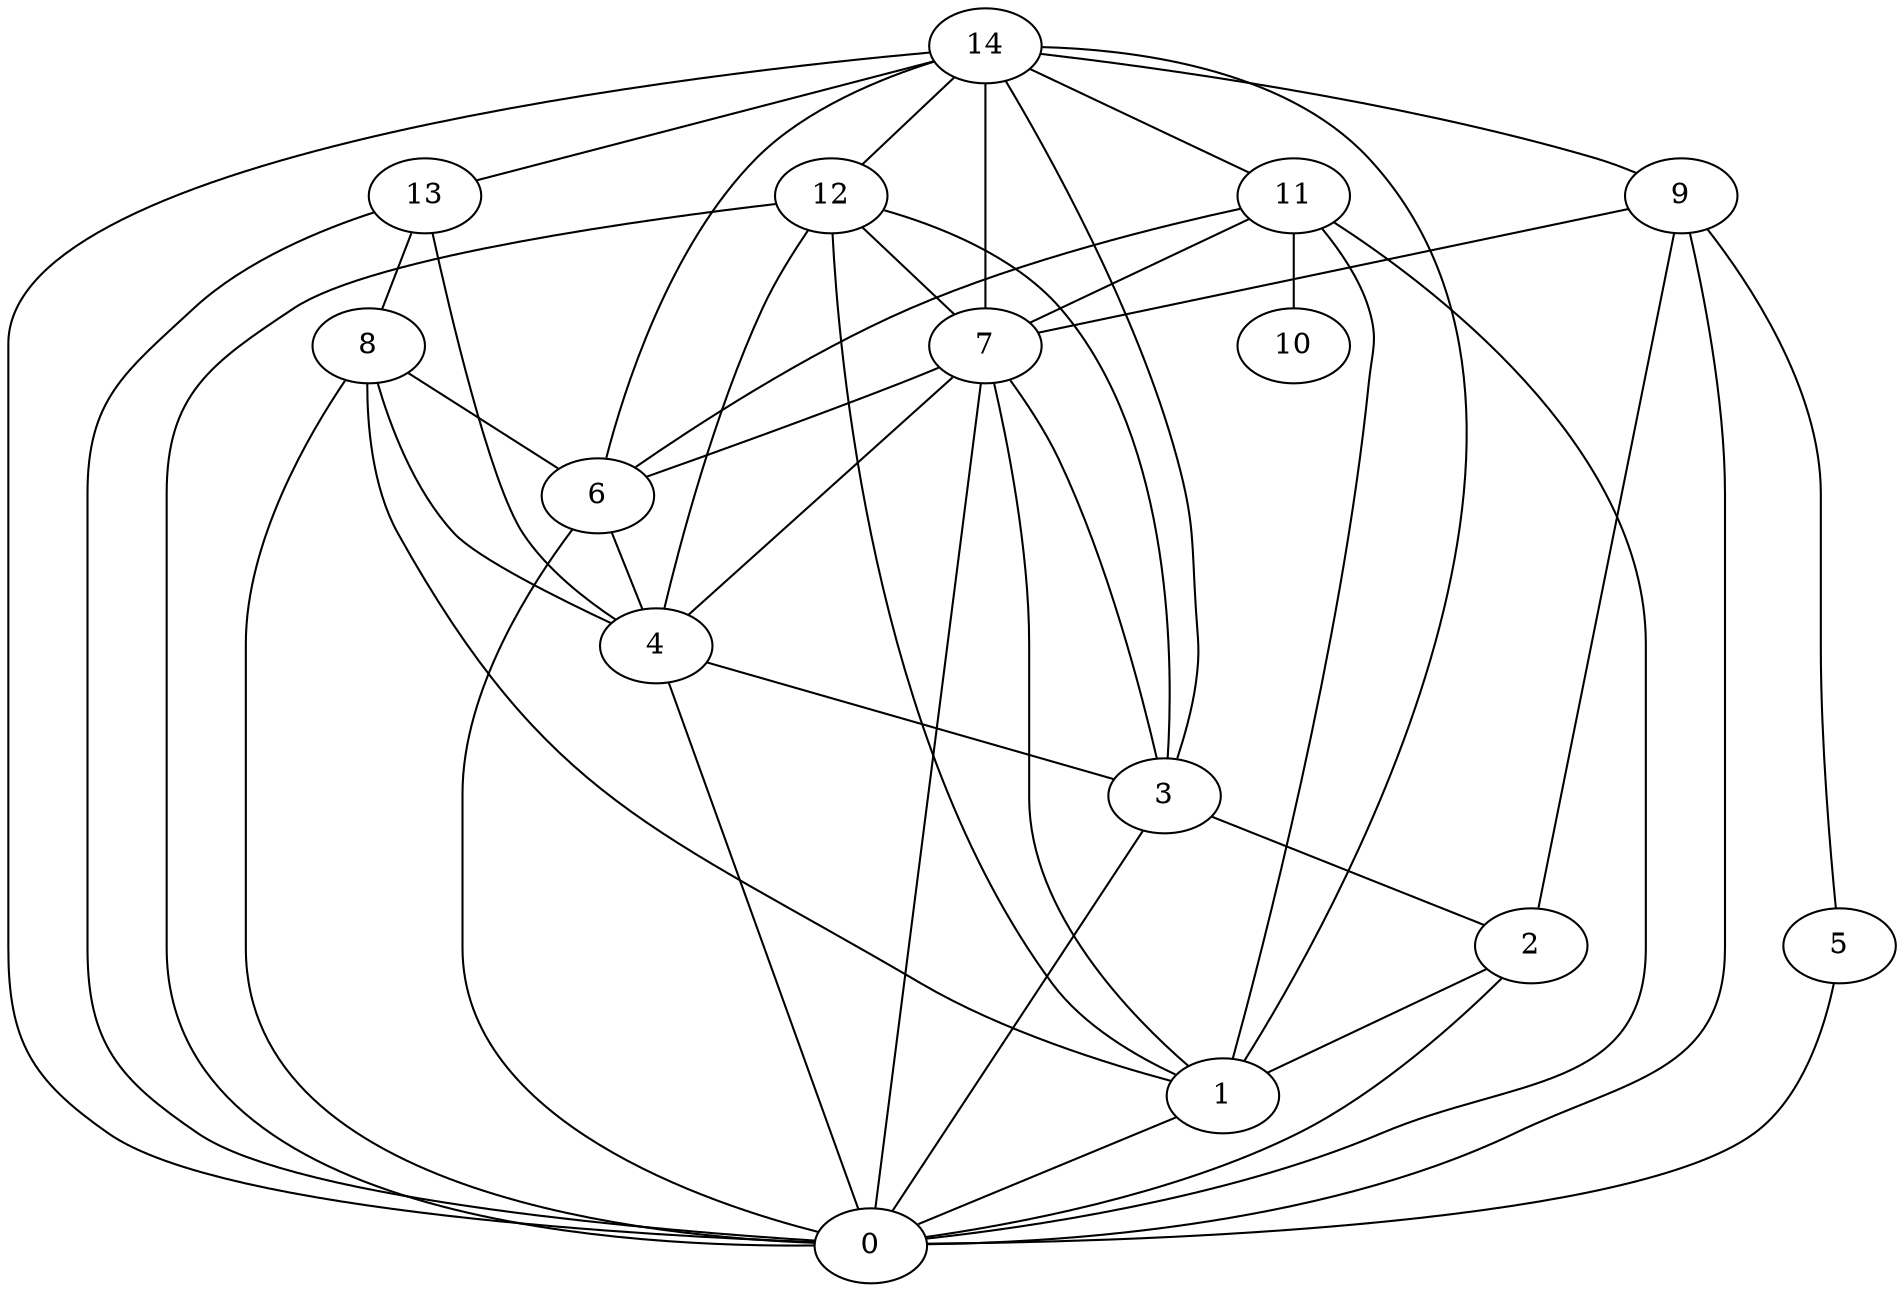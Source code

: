 digraph "sensornet-topology" {
label = "";
rankdir="BT";"0"->"1" [arrowhead = "both"] 
"0"->"2" [arrowhead = "both"] 
"0"->"3" [arrowhead = "both"] 
"0"->"4" [arrowhead = "both"] 
"0"->"5" [arrowhead = "both"] 
"0"->"6" [arrowhead = "both"] 
"0"->"7" [arrowhead = "both"] 
"0"->"8" [arrowhead = "both"] 
"0"->"9" [arrowhead = "both"] 
"0"->"11" [arrowhead = "both"] 
"0"->"12" [arrowhead = "both"] 
"0"->"13" [arrowhead = "both"] 
"0"->"14" [arrowhead = "both"] 
"1"->"2" [arrowhead = "both"] 
"1"->"7" [arrowhead = "both"] 
"1"->"8" [arrowhead = "both"] 
"1"->"11" [arrowhead = "both"] 
"1"->"12" [arrowhead = "both"] 
"1"->"14" [arrowhead = "both"] 
"2"->"3" [arrowhead = "both"] 
"2"->"9" [arrowhead = "both"] 
"3"->"4" [arrowhead = "both"] 
"3"->"7" [arrowhead = "both"] 
"3"->"12" [arrowhead = "both"] 
"3"->"14" [arrowhead = "both"] 
"4"->"6" [arrowhead = "both"] 
"4"->"7" [arrowhead = "both"] 
"4"->"8" [arrowhead = "both"] 
"4"->"12" [arrowhead = "both"] 
"4"->"13" [arrowhead = "both"] 
"5"->"9" [arrowhead = "both"] 
"6"->"7" [arrowhead = "both"] 
"6"->"8" [arrowhead = "both"] 
"6"->"11" [arrowhead = "both"] 
"6"->"14" [arrowhead = "both"] 
"7"->"9" [arrowhead = "both"] 
"7"->"11" [arrowhead = "both"] 
"7"->"12" [arrowhead = "both"] 
"7"->"14" [arrowhead = "both"] 
"8"->"13" [arrowhead = "both"] 
"9"->"14" [arrowhead = "both"] 
"10"->"11" [arrowhead = "both"] 
"11"->"14" [arrowhead = "both"] 
"12"->"14" [arrowhead = "both"] 
"13"->"14" [arrowhead = "both"] 
}